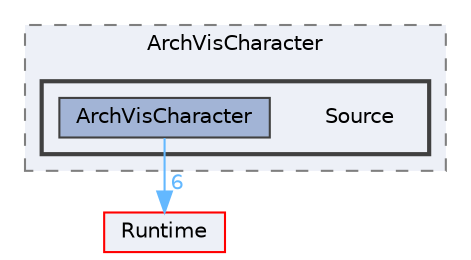 digraph "Source"
{
 // INTERACTIVE_SVG=YES
 // LATEX_PDF_SIZE
  bgcolor="transparent";
  edge [fontname=Helvetica,fontsize=10,labelfontname=Helvetica,labelfontsize=10];
  node [fontname=Helvetica,fontsize=10,shape=box,height=0.2,width=0.4];
  compound=true
  subgraph clusterdir_6351f52f705d345cc29721afc169ca23 {
    graph [ bgcolor="#edf0f7", pencolor="grey50", label="ArchVisCharacter", fontname=Helvetica,fontsize=10 style="filled,dashed", URL="dir_6351f52f705d345cc29721afc169ca23.html",tooltip=""]
  subgraph clusterdir_2df0e89dd7719845aa307e54b2cfe654 {
    graph [ bgcolor="#edf0f7", pencolor="grey25", label="", fontname=Helvetica,fontsize=10 style="filled,bold", URL="dir_2df0e89dd7719845aa307e54b2cfe654.html",tooltip=""]
    dir_2df0e89dd7719845aa307e54b2cfe654 [shape=plaintext, label="Source"];
  dir_2c15d8b7dfefe254db56352fc758d5ab [label="ArchVisCharacter", fillcolor="#a2b4d6", color="grey25", style="filled", URL="dir_2c15d8b7dfefe254db56352fc758d5ab.html",tooltip=""];
  }
  }
  dir_7536b172fbd480bfd146a1b1acd6856b [label="Runtime", fillcolor="#edf0f7", color="red", style="filled", URL="dir_7536b172fbd480bfd146a1b1acd6856b.html",tooltip=""];
  dir_2c15d8b7dfefe254db56352fc758d5ab->dir_7536b172fbd480bfd146a1b1acd6856b [headlabel="6", labeldistance=1.5 headhref="dir_000058_000984.html" href="dir_000058_000984.html" color="steelblue1" fontcolor="steelblue1"];
}
